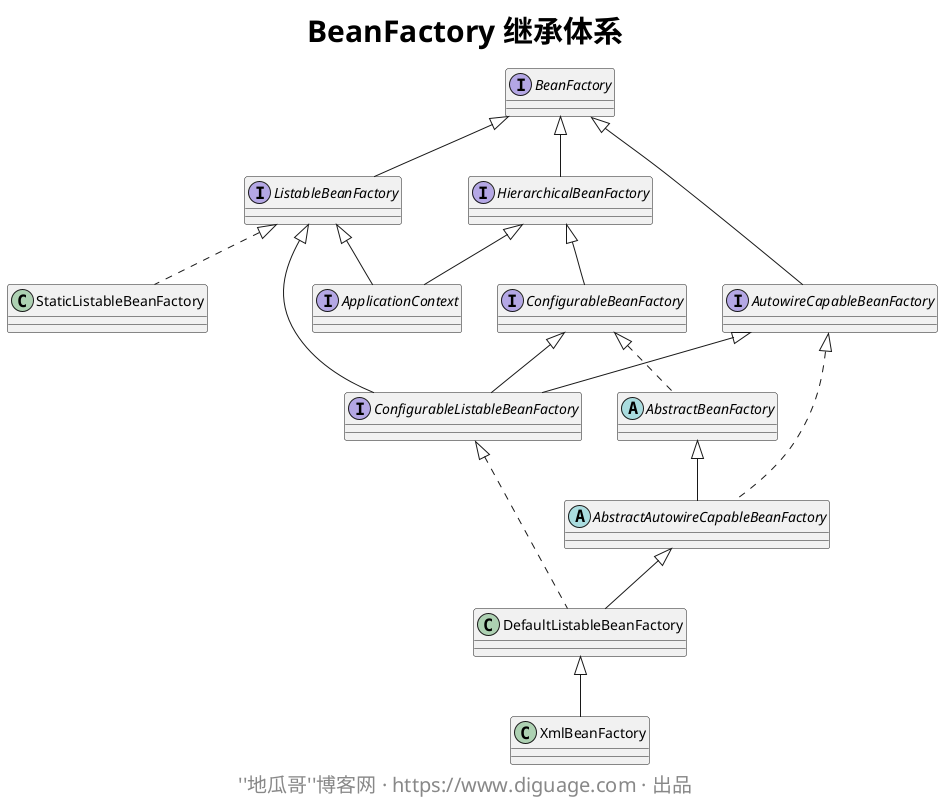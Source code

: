 @startuml

skinparam titleFontSize 30
title **BeanFactory 继承体系**

interface BeanFactory
interface HierarchicalBeanFactory
interface ListableBeanFactory
interface ConfigurableBeanFactory
interface AutowireCapableBeanFactory
abstract class AbstractBeanFactory
class StaticListableBeanFactory
interface ApplicationContext
interface ConfigurableListableBeanFactory
abstract class AbstractAutowireCapableBeanFactory
class DefaultListableBeanFactory
class XmlBeanFactory


BeanFactory <|-- HierarchicalBeanFactory
BeanFactory <|-- ListableBeanFactory
HierarchicalBeanFactory <|-- ConfigurableBeanFactory
BeanFactory <|-- AutowireCapableBeanFactory

ConfigurableBeanFactory <|.. AbstractBeanFactory

ListableBeanFactory <|.. StaticListableBeanFactory

ListableBeanFactory <|-- ApplicationContext
HierarchicalBeanFactory <|-- ApplicationContext

ListableBeanFactory <|-- ConfigurableListableBeanFactory
AutowireCapableBeanFactory <|-- ConfigurableListableBeanFactory
ConfigurableBeanFactory <|-- ConfigurableListableBeanFactory

AutowireCapableBeanFactory <|.. AbstractAutowireCapableBeanFactory
AbstractBeanFactory <|-- AbstractAutowireCapableBeanFactory

AbstractAutowireCapableBeanFactory <|-- DefaultListableBeanFactory
ConfigurableListableBeanFactory <|.. DefaultListableBeanFactory

DefaultListableBeanFactory <|-- XmlBeanFactory

skinparam footerFontSize 20
footer ''地瓜哥''博客网 · https://www.diguage.com · 出品

@enduml
